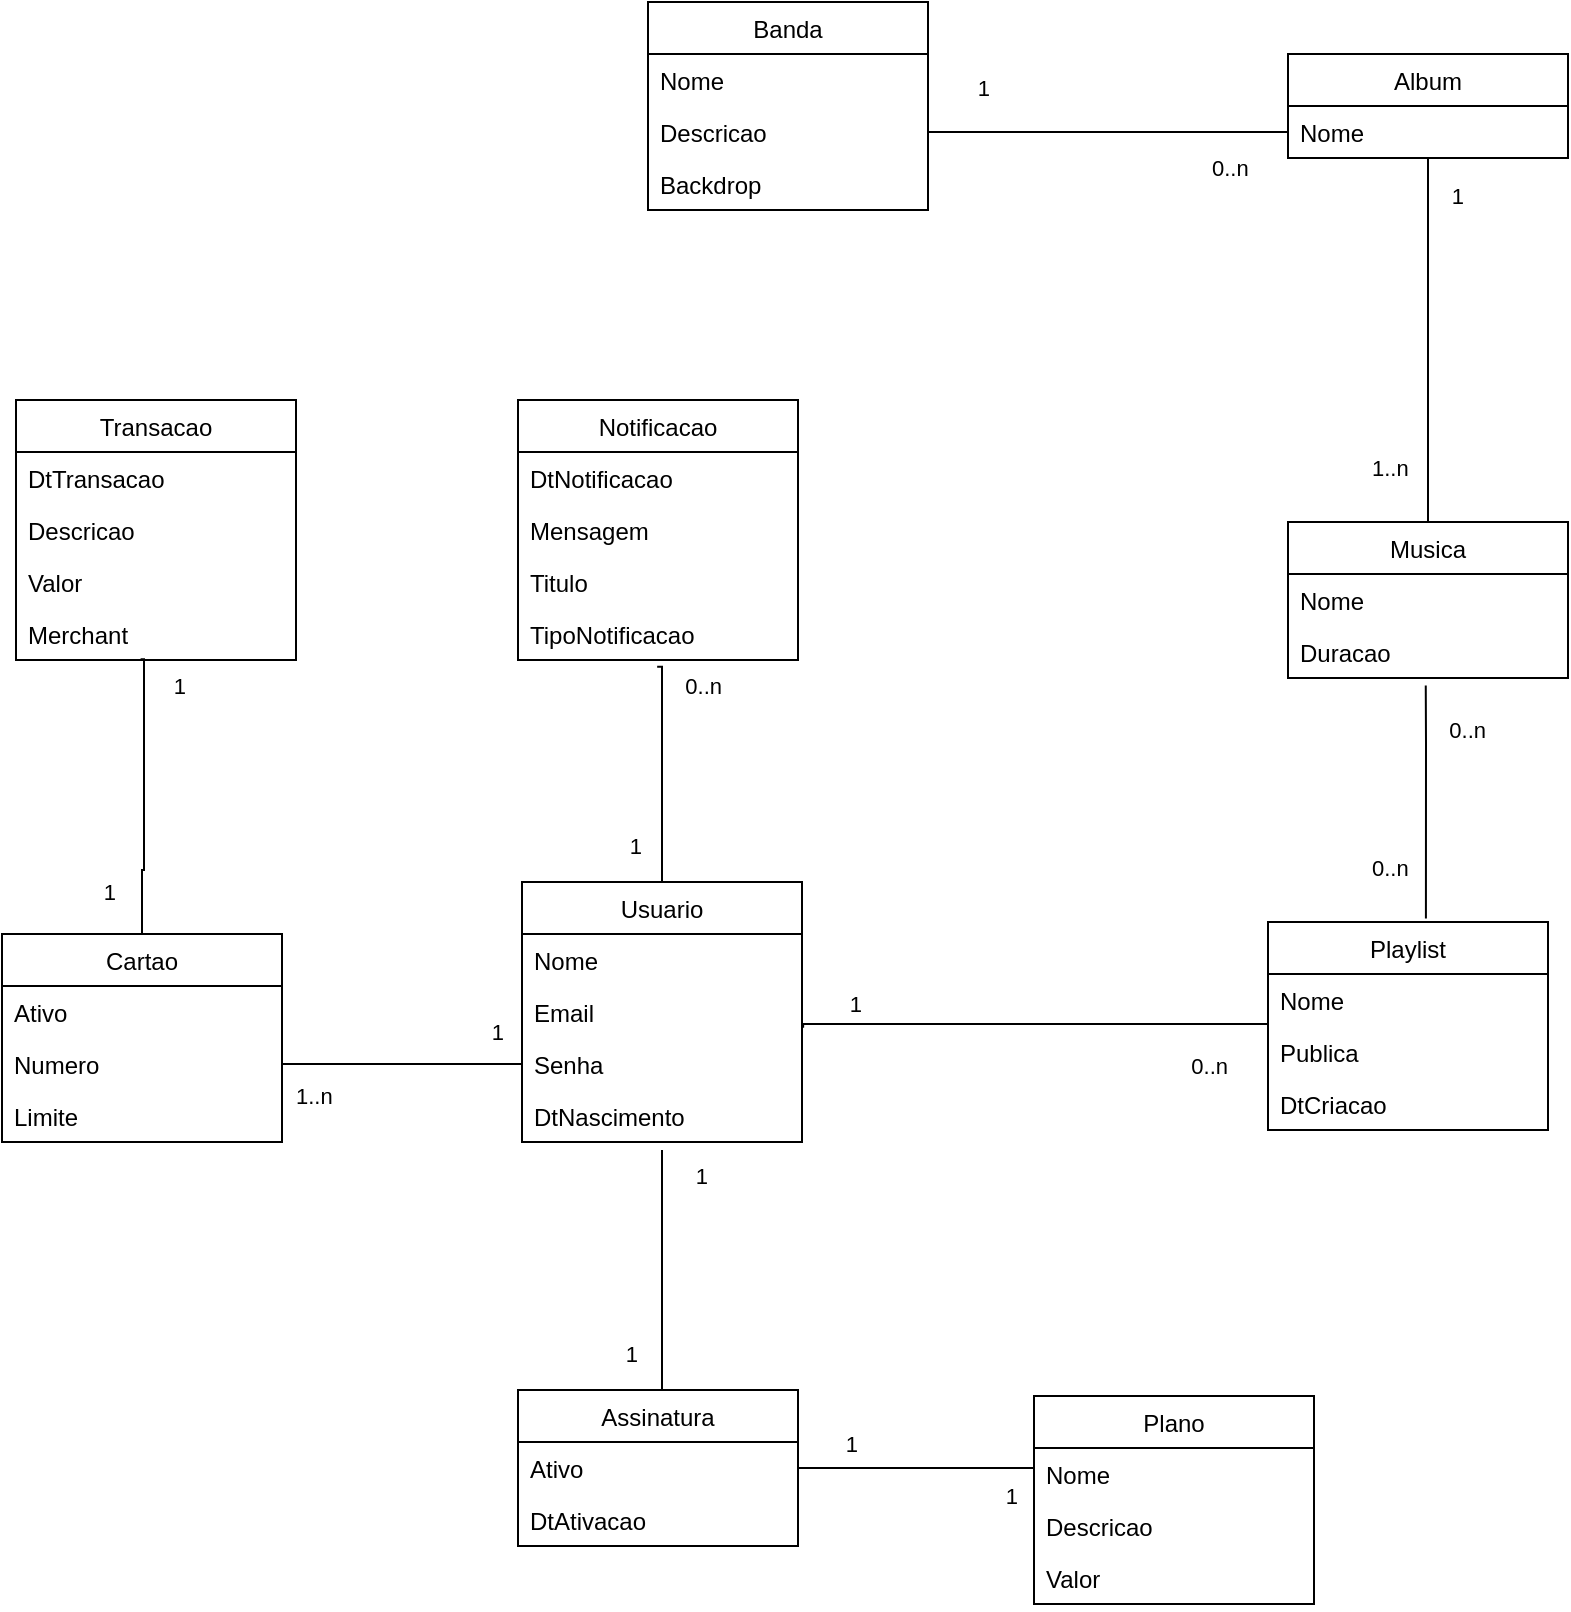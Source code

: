 <mxfile version="22.1.11" type="device">
  <diagram id="lJC5NsWpRPQFJsN7I2Rn" name="Page-1">
    <mxGraphModel dx="3000" dy="1734" grid="1" gridSize="10" guides="1" tooltips="1" connect="1" arrows="1" fold="1" page="1" pageScale="1" pageWidth="850" pageHeight="1100" math="0" shadow="0">
      <root>
        <mxCell id="0" />
        <mxCell id="1" parent="0" />
        <mxCell id="4Sj0Vmif-qSATWHUG_IZ-1" value="Usuario" style="swimlane;fontStyle=0;childLayout=stackLayout;horizontal=1;startSize=26;fillColor=none;horizontalStack=0;resizeParent=1;resizeParentMax=0;resizeLast=0;collapsible=1;marginBottom=0;" parent="1" vertex="1">
          <mxGeometry x="275" y="476" width="140" height="130" as="geometry" />
        </mxCell>
        <mxCell id="4Sj0Vmif-qSATWHUG_IZ-2" value="Nome&#xa;" style="text;strokeColor=none;fillColor=none;align=left;verticalAlign=top;spacingLeft=4;spacingRight=4;overflow=hidden;rotatable=0;points=[[0,0.5],[1,0.5]];portConstraint=eastwest;" parent="4Sj0Vmif-qSATWHUG_IZ-1" vertex="1">
          <mxGeometry y="26" width="140" height="26" as="geometry" />
        </mxCell>
        <mxCell id="4Sj0Vmif-qSATWHUG_IZ-3" value="Email" style="text;strokeColor=none;fillColor=none;align=left;verticalAlign=top;spacingLeft=4;spacingRight=4;overflow=hidden;rotatable=0;points=[[0,0.5],[1,0.5]];portConstraint=eastwest;" parent="4Sj0Vmif-qSATWHUG_IZ-1" vertex="1">
          <mxGeometry y="52" width="140" height="26" as="geometry" />
        </mxCell>
        <mxCell id="4Sj0Vmif-qSATWHUG_IZ-4" value="Senha" style="text;strokeColor=none;fillColor=none;align=left;verticalAlign=top;spacingLeft=4;spacingRight=4;overflow=hidden;rotatable=0;points=[[0,0.5],[1,0.5]];portConstraint=eastwest;" parent="4Sj0Vmif-qSATWHUG_IZ-1" vertex="1">
          <mxGeometry y="78" width="140" height="26" as="geometry" />
        </mxCell>
        <mxCell id="4d-j6Ib5iY2ZQ5GPLnCa-1" value="DtNascimento" style="text;strokeColor=none;fillColor=none;align=left;verticalAlign=top;spacingLeft=4;spacingRight=4;overflow=hidden;rotatable=0;points=[[0,0.5],[1,0.5]];portConstraint=eastwest;" vertex="1" parent="4Sj0Vmif-qSATWHUG_IZ-1">
          <mxGeometry y="104" width="140" height="26" as="geometry" />
        </mxCell>
        <mxCell id="4Sj0Vmif-qSATWHUG_IZ-5" value="Playlist" style="swimlane;fontStyle=0;childLayout=stackLayout;horizontal=1;startSize=26;fillColor=none;horizontalStack=0;resizeParent=1;resizeParentMax=0;resizeLast=0;collapsible=1;marginBottom=0;" parent="1" vertex="1">
          <mxGeometry x="648" y="496" width="140" height="104" as="geometry" />
        </mxCell>
        <mxCell id="4Sj0Vmif-qSATWHUG_IZ-6" value="Nome&#xa;" style="text;strokeColor=none;fillColor=none;align=left;verticalAlign=top;spacingLeft=4;spacingRight=4;overflow=hidden;rotatable=0;points=[[0,0.5],[1,0.5]];portConstraint=eastwest;" parent="4Sj0Vmif-qSATWHUG_IZ-5" vertex="1">
          <mxGeometry y="26" width="140" height="26" as="geometry" />
        </mxCell>
        <mxCell id="4d-j6Ib5iY2ZQ5GPLnCa-2" value="Publica" style="text;strokeColor=none;fillColor=none;align=left;verticalAlign=top;spacingLeft=4;spacingRight=4;overflow=hidden;rotatable=0;points=[[0,0.5],[1,0.5]];portConstraint=eastwest;" vertex="1" parent="4Sj0Vmif-qSATWHUG_IZ-5">
          <mxGeometry y="52" width="140" height="26" as="geometry" />
        </mxCell>
        <mxCell id="4d-j6Ib5iY2ZQ5GPLnCa-3" value="DtCriacao" style="text;strokeColor=none;fillColor=none;align=left;verticalAlign=top;spacingLeft=4;spacingRight=4;overflow=hidden;rotatable=0;points=[[0,0.5],[1,0.5]];portConstraint=eastwest;" vertex="1" parent="4Sj0Vmif-qSATWHUG_IZ-5">
          <mxGeometry y="78" width="140" height="26" as="geometry" />
        </mxCell>
        <mxCell id="4Sj0Vmif-qSATWHUG_IZ-9" value="Banda" style="swimlane;fontStyle=0;childLayout=stackLayout;horizontal=1;startSize=26;fillColor=none;horizontalStack=0;resizeParent=1;resizeParentMax=0;resizeLast=0;collapsible=1;marginBottom=0;" parent="1" vertex="1">
          <mxGeometry x="338" y="36" width="140" height="104" as="geometry" />
        </mxCell>
        <mxCell id="4Sj0Vmif-qSATWHUG_IZ-10" value="Nome" style="text;strokeColor=none;fillColor=none;align=left;verticalAlign=top;spacingLeft=4;spacingRight=4;overflow=hidden;rotatable=0;points=[[0,0.5],[1,0.5]];portConstraint=eastwest;" parent="4Sj0Vmif-qSATWHUG_IZ-9" vertex="1">
          <mxGeometry y="26" width="140" height="26" as="geometry" />
        </mxCell>
        <mxCell id="4Sj0Vmif-qSATWHUG_IZ-11" value="Descricao" style="text;strokeColor=none;fillColor=none;align=left;verticalAlign=top;spacingLeft=4;spacingRight=4;overflow=hidden;rotatable=0;points=[[0,0.5],[1,0.5]];portConstraint=eastwest;" parent="4Sj0Vmif-qSATWHUG_IZ-9" vertex="1">
          <mxGeometry y="52" width="140" height="26" as="geometry" />
        </mxCell>
        <mxCell id="4Sj0Vmif-qSATWHUG_IZ-12" value="Backdrop" style="text;strokeColor=none;fillColor=none;align=left;verticalAlign=top;spacingLeft=4;spacingRight=4;overflow=hidden;rotatable=0;points=[[0,0.5],[1,0.5]];portConstraint=eastwest;" parent="4Sj0Vmif-qSATWHUG_IZ-9" vertex="1">
          <mxGeometry y="78" width="140" height="26" as="geometry" />
        </mxCell>
        <mxCell id="4Sj0Vmif-qSATWHUG_IZ-13" value="Album" style="swimlane;fontStyle=0;childLayout=stackLayout;horizontal=1;startSize=26;fillColor=none;horizontalStack=0;resizeParent=1;resizeParentMax=0;resizeLast=0;collapsible=1;marginBottom=0;" parent="1" vertex="1">
          <mxGeometry x="658" y="62" width="140" height="52" as="geometry">
            <mxRectangle x="470" y="380" width="70" height="30" as="alternateBounds" />
          </mxGeometry>
        </mxCell>
        <mxCell id="4Sj0Vmif-qSATWHUG_IZ-14" value="Nome" style="text;strokeColor=none;fillColor=none;align=left;verticalAlign=top;spacingLeft=4;spacingRight=4;overflow=hidden;rotatable=0;points=[[0,0.5],[1,0.5]];portConstraint=eastwest;" parent="4Sj0Vmif-qSATWHUG_IZ-13" vertex="1">
          <mxGeometry y="26" width="140" height="26" as="geometry" />
        </mxCell>
        <mxCell id="4Sj0Vmif-qSATWHUG_IZ-17" value="Musica" style="swimlane;fontStyle=0;childLayout=stackLayout;horizontal=1;startSize=26;fillColor=none;horizontalStack=0;resizeParent=1;resizeParentMax=0;resizeLast=0;collapsible=1;marginBottom=0;" parent="1" vertex="1">
          <mxGeometry x="658" y="296" width="140" height="78" as="geometry" />
        </mxCell>
        <mxCell id="4Sj0Vmif-qSATWHUG_IZ-18" value="Nome" style="text;strokeColor=none;fillColor=none;align=left;verticalAlign=top;spacingLeft=4;spacingRight=4;overflow=hidden;rotatable=0;points=[[0,0.5],[1,0.5]];portConstraint=eastwest;" parent="4Sj0Vmif-qSATWHUG_IZ-17" vertex="1">
          <mxGeometry y="26" width="140" height="26" as="geometry" />
        </mxCell>
        <mxCell id="4Sj0Vmif-qSATWHUG_IZ-19" value="Duracao" style="text;strokeColor=none;fillColor=none;align=left;verticalAlign=top;spacingLeft=4;spacingRight=4;overflow=hidden;rotatable=0;points=[[0,0.5],[1,0.5]];portConstraint=eastwest;" parent="4Sj0Vmif-qSATWHUG_IZ-17" vertex="1">
          <mxGeometry y="52" width="140" height="26" as="geometry" />
        </mxCell>
        <mxCell id="4Sj0Vmif-qSATWHUG_IZ-21" value="" style="endArrow=none;html=1;endSize=12;startArrow=none;startSize=14;startFill=0;edgeStyle=orthogonalEdgeStyle;rounded=0;exitX=0;exitY=0.5;exitDx=0;exitDy=0;endFill=0;entryX=1.004;entryY=0.802;entryDx=0;entryDy=0;entryPerimeter=0;" parent="1" edge="1" target="4Sj0Vmif-qSATWHUG_IZ-3">
          <mxGeometry relative="1" as="geometry">
            <mxPoint x="648" y="551.5" as="sourcePoint" />
            <mxPoint x="465" y="550" as="targetPoint" />
            <Array as="points">
              <mxPoint x="648" y="547" />
              <mxPoint x="416" y="547" />
            </Array>
          </mxGeometry>
        </mxCell>
        <mxCell id="4Sj0Vmif-qSATWHUG_IZ-23" value="1" style="edgeLabel;resizable=0;html=1;align=right;verticalAlign=top;" parent="4Sj0Vmif-qSATWHUG_IZ-21" connectable="0" vertex="1">
          <mxGeometry x="1" relative="1" as="geometry">
            <mxPoint x="30" y="-25" as="offset" />
          </mxGeometry>
        </mxCell>
        <mxCell id="4Sj0Vmif-qSATWHUG_IZ-24" value="" style="endArrow=none;html=1;endSize=12;startArrow=none;startSize=14;startFill=0;edgeStyle=orthogonalEdgeStyle;rounded=0;endFill=0;entryX=1;entryY=0.5;entryDx=0;entryDy=0;exitX=0;exitY=0.5;exitDx=0;exitDy=0;" parent="1" source="4Sj0Vmif-qSATWHUG_IZ-14" target="4Sj0Vmif-qSATWHUG_IZ-11" edge="1">
          <mxGeometry relative="1" as="geometry">
            <mxPoint x="578" y="88" as="sourcePoint" />
            <mxPoint x="388" y="-16" as="targetPoint" />
            <Array as="points" />
          </mxGeometry>
        </mxCell>
        <mxCell id="4Sj0Vmif-qSATWHUG_IZ-25" value="0..n" style="edgeLabel;resizable=0;html=1;align=left;verticalAlign=top;" parent="4Sj0Vmif-qSATWHUG_IZ-24" connectable="0" vertex="1">
          <mxGeometry x="-1" relative="1" as="geometry">
            <mxPoint x="-40" y="5" as="offset" />
          </mxGeometry>
        </mxCell>
        <mxCell id="4Sj0Vmif-qSATWHUG_IZ-26" value="1" style="edgeLabel;resizable=0;html=1;align=right;verticalAlign=top;" parent="4Sj0Vmif-qSATWHUG_IZ-24" connectable="0" vertex="1">
          <mxGeometry x="1" relative="1" as="geometry">
            <mxPoint x="31" y="-35" as="offset" />
          </mxGeometry>
        </mxCell>
        <mxCell id="4Sj0Vmif-qSATWHUG_IZ-27" value="" style="endArrow=none;html=1;endSize=12;startArrow=none;startSize=14;startFill=0;edgeStyle=orthogonalEdgeStyle;rounded=0;endFill=0;entryX=0.5;entryY=1;entryDx=0;entryDy=0;exitX=0.5;exitY=0;exitDx=0;exitDy=0;" parent="1" source="4Sj0Vmif-qSATWHUG_IZ-17" target="4Sj0Vmif-qSATWHUG_IZ-13" edge="1">
          <mxGeometry relative="1" as="geometry">
            <mxPoint x="738" y="256" as="sourcePoint" />
            <mxPoint x="728" y="126" as="targetPoint" />
            <Array as="points">
              <mxPoint x="728" y="276" />
              <mxPoint x="728" y="276" />
            </Array>
          </mxGeometry>
        </mxCell>
        <mxCell id="4Sj0Vmif-qSATWHUG_IZ-28" value="1..n" style="edgeLabel;resizable=0;html=1;align=left;verticalAlign=top;" parent="4Sj0Vmif-qSATWHUG_IZ-27" connectable="0" vertex="1">
          <mxGeometry x="-1" relative="1" as="geometry">
            <mxPoint x="-30" y="-40" as="offset" />
          </mxGeometry>
        </mxCell>
        <mxCell id="4Sj0Vmif-qSATWHUG_IZ-29" value="1" style="edgeLabel;resizable=0;html=1;align=right;verticalAlign=top;" parent="4Sj0Vmif-qSATWHUG_IZ-27" connectable="0" vertex="1">
          <mxGeometry x="1" relative="1" as="geometry">
            <mxPoint x="18" y="6" as="offset" />
          </mxGeometry>
        </mxCell>
        <mxCell id="4d-j6Ib5iY2ZQ5GPLnCa-49" value="1..n" style="edgeLabel;resizable=0;html=1;align=left;verticalAlign=top;" connectable="0" vertex="1" parent="4Sj0Vmif-qSATWHUG_IZ-27">
          <mxGeometry x="-1" relative="1" as="geometry">
            <mxPoint x="-568" y="274" as="offset" />
          </mxGeometry>
        </mxCell>
        <mxCell id="4Sj0Vmif-qSATWHUG_IZ-30" value="" style="endArrow=none;html=1;endSize=12;startArrow=none;startSize=14;startFill=0;edgeStyle=orthogonalEdgeStyle;rounded=0;endFill=0;entryX=0.492;entryY=1.143;entryDx=0;entryDy=0;entryPerimeter=0;exitX=0.564;exitY=-0.017;exitDx=0;exitDy=0;exitPerimeter=0;" parent="1" target="4Sj0Vmif-qSATWHUG_IZ-19" edge="1" source="4Sj0Vmif-qSATWHUG_IZ-5">
          <mxGeometry relative="1" as="geometry">
            <mxPoint x="698" y="456" as="sourcePoint" />
            <mxPoint x="588" y="276" as="targetPoint" />
            <Array as="points">
              <mxPoint x="727" y="406" />
              <mxPoint x="727" y="406" />
            </Array>
          </mxGeometry>
        </mxCell>
        <mxCell id="4Sj0Vmif-qSATWHUG_IZ-31" value="0..n" style="edgeLabel;resizable=0;html=1;align=left;verticalAlign=top;" parent="4Sj0Vmif-qSATWHUG_IZ-30" connectable="0" vertex="1">
          <mxGeometry x="-1" relative="1" as="geometry">
            <mxPoint x="-29" y="-38" as="offset" />
          </mxGeometry>
        </mxCell>
        <mxCell id="4Sj0Vmif-qSATWHUG_IZ-32" value="0..n" style="edgeLabel;resizable=0;html=1;align=right;verticalAlign=top;" parent="4Sj0Vmif-qSATWHUG_IZ-30" connectable="0" vertex="1">
          <mxGeometry x="1" relative="1" as="geometry">
            <mxPoint x="31" y="9" as="offset" />
          </mxGeometry>
        </mxCell>
        <mxCell id="4Sj0Vmif-qSATWHUG_IZ-33" value="0..n" style="edgeLabel;resizable=0;html=1;align=right;verticalAlign=top;" parent="1" connectable="0" vertex="1">
          <mxGeometry x="628.0" y="554.998" as="geometry" />
        </mxCell>
        <mxCell id="4d-j6Ib5iY2ZQ5GPLnCa-4" style="edgeStyle=none;curved=1;rounded=0;orthogonalLoop=1;jettySize=auto;html=1;exitX=0.5;exitY=0;exitDx=0;exitDy=0;fontSize=12;startSize=8;endSize=8;" edge="1" parent="1" source="4Sj0Vmif-qSATWHUG_IZ-1" target="4Sj0Vmif-qSATWHUG_IZ-1">
          <mxGeometry relative="1" as="geometry" />
        </mxCell>
        <mxCell id="4d-j6Ib5iY2ZQ5GPLnCa-5" value="Cartao" style="swimlane;fontStyle=0;childLayout=stackLayout;horizontal=1;startSize=26;fillColor=none;horizontalStack=0;resizeParent=1;resizeParentMax=0;resizeLast=0;collapsible=1;marginBottom=0;" vertex="1" parent="1">
          <mxGeometry x="15" y="502" width="140" height="104" as="geometry" />
        </mxCell>
        <mxCell id="4d-j6Ib5iY2ZQ5GPLnCa-6" value="Ativo" style="text;strokeColor=none;fillColor=none;align=left;verticalAlign=top;spacingLeft=4;spacingRight=4;overflow=hidden;rotatable=0;points=[[0,0.5],[1,0.5]];portConstraint=eastwest;" vertex="1" parent="4d-j6Ib5iY2ZQ5GPLnCa-5">
          <mxGeometry y="26" width="140" height="26" as="geometry" />
        </mxCell>
        <mxCell id="4d-j6Ib5iY2ZQ5GPLnCa-7" value="Numero" style="text;strokeColor=none;fillColor=none;align=left;verticalAlign=top;spacingLeft=4;spacingRight=4;overflow=hidden;rotatable=0;points=[[0,0.5],[1,0.5]];portConstraint=eastwest;" vertex="1" parent="4d-j6Ib5iY2ZQ5GPLnCa-5">
          <mxGeometry y="52" width="140" height="26" as="geometry" />
        </mxCell>
        <mxCell id="4d-j6Ib5iY2ZQ5GPLnCa-8" value="Limite" style="text;strokeColor=none;fillColor=none;align=left;verticalAlign=top;spacingLeft=4;spacingRight=4;overflow=hidden;rotatable=0;points=[[0,0.5],[1,0.5]];portConstraint=eastwest;" vertex="1" parent="4d-j6Ib5iY2ZQ5GPLnCa-5">
          <mxGeometry y="78" width="140" height="26" as="geometry" />
        </mxCell>
        <mxCell id="4d-j6Ib5iY2ZQ5GPLnCa-10" value="Assinatura" style="swimlane;fontStyle=0;childLayout=stackLayout;horizontal=1;startSize=26;fillColor=none;horizontalStack=0;resizeParent=1;resizeParentMax=0;resizeLast=0;collapsible=1;marginBottom=0;" vertex="1" parent="1">
          <mxGeometry x="273" y="730" width="140" height="78" as="geometry" />
        </mxCell>
        <mxCell id="4d-j6Ib5iY2ZQ5GPLnCa-11" value="Ativo" style="text;strokeColor=none;fillColor=none;align=left;verticalAlign=top;spacingLeft=4;spacingRight=4;overflow=hidden;rotatable=0;points=[[0,0.5],[1,0.5]];portConstraint=eastwest;" vertex="1" parent="4d-j6Ib5iY2ZQ5GPLnCa-10">
          <mxGeometry y="26" width="140" height="26" as="geometry" />
        </mxCell>
        <mxCell id="4d-j6Ib5iY2ZQ5GPLnCa-12" value="DtAtivacao" style="text;strokeColor=none;fillColor=none;align=left;verticalAlign=top;spacingLeft=4;spacingRight=4;overflow=hidden;rotatable=0;points=[[0,0.5],[1,0.5]];portConstraint=eastwest;" vertex="1" parent="4d-j6Ib5iY2ZQ5GPLnCa-10">
          <mxGeometry y="52" width="140" height="26" as="geometry" />
        </mxCell>
        <mxCell id="4d-j6Ib5iY2ZQ5GPLnCa-15" value="Notificacao" style="swimlane;fontStyle=0;childLayout=stackLayout;horizontal=1;startSize=26;fillColor=none;horizontalStack=0;resizeParent=1;resizeParentMax=0;resizeLast=0;collapsible=1;marginBottom=0;" vertex="1" parent="1">
          <mxGeometry x="273" y="235" width="140" height="130" as="geometry" />
        </mxCell>
        <mxCell id="4d-j6Ib5iY2ZQ5GPLnCa-16" value="DtNotificacao" style="text;strokeColor=none;fillColor=none;align=left;verticalAlign=top;spacingLeft=4;spacingRight=4;overflow=hidden;rotatable=0;points=[[0,0.5],[1,0.5]];portConstraint=eastwest;" vertex="1" parent="4d-j6Ib5iY2ZQ5GPLnCa-15">
          <mxGeometry y="26" width="140" height="26" as="geometry" />
        </mxCell>
        <mxCell id="4d-j6Ib5iY2ZQ5GPLnCa-17" value="Mensagem" style="text;strokeColor=none;fillColor=none;align=left;verticalAlign=top;spacingLeft=4;spacingRight=4;overflow=hidden;rotatable=0;points=[[0,0.5],[1,0.5]];portConstraint=eastwest;" vertex="1" parent="4d-j6Ib5iY2ZQ5GPLnCa-15">
          <mxGeometry y="52" width="140" height="26" as="geometry" />
        </mxCell>
        <mxCell id="4d-j6Ib5iY2ZQ5GPLnCa-18" value="Titulo" style="text;strokeColor=none;fillColor=none;align=left;verticalAlign=top;spacingLeft=4;spacingRight=4;overflow=hidden;rotatable=0;points=[[0,0.5],[1,0.5]];portConstraint=eastwest;" vertex="1" parent="4d-j6Ib5iY2ZQ5GPLnCa-15">
          <mxGeometry y="78" width="140" height="26" as="geometry" />
        </mxCell>
        <mxCell id="4d-j6Ib5iY2ZQ5GPLnCa-19" value="TipoNotificacao" style="text;strokeColor=none;fillColor=none;align=left;verticalAlign=top;spacingLeft=4;spacingRight=4;overflow=hidden;rotatable=0;points=[[0,0.5],[1,0.5]];portConstraint=eastwest;" vertex="1" parent="4d-j6Ib5iY2ZQ5GPLnCa-15">
          <mxGeometry y="104" width="140" height="26" as="geometry" />
        </mxCell>
        <mxCell id="4d-j6Ib5iY2ZQ5GPLnCa-23" value="" style="endArrow=none;html=1;endSize=12;startArrow=none;startSize=14;startFill=0;edgeStyle=orthogonalEdgeStyle;rounded=0;entryX=0.5;entryY=0;entryDx=0;entryDy=0;endFill=0;exitX=0.497;exitY=1.129;exitDx=0;exitDy=0;exitPerimeter=0;" edge="1" parent="1" source="4d-j6Ib5iY2ZQ5GPLnCa-19" target="4Sj0Vmif-qSATWHUG_IZ-1">
          <mxGeometry relative="1" as="geometry">
            <mxPoint x="345" y="385" as="sourcePoint" />
            <mxPoint x="-15" y="392" as="targetPoint" />
            <Array as="points">
              <mxPoint x="345" y="368" />
            </Array>
          </mxGeometry>
        </mxCell>
        <mxCell id="4d-j6Ib5iY2ZQ5GPLnCa-24" value="1" style="edgeLabel;resizable=0;html=1;align=right;verticalAlign=top;" connectable="0" vertex="1" parent="4d-j6Ib5iY2ZQ5GPLnCa-23">
          <mxGeometry x="1" relative="1" as="geometry">
            <mxPoint x="-10" y="-31" as="offset" />
          </mxGeometry>
        </mxCell>
        <mxCell id="4d-j6Ib5iY2ZQ5GPLnCa-48" value="1" style="edgeLabel;resizable=0;html=1;align=right;verticalAlign=top;" connectable="0" vertex="1" parent="4d-j6Ib5iY2ZQ5GPLnCa-23">
          <mxGeometry x="1" relative="1" as="geometry">
            <mxPoint x="-79" y="62" as="offset" />
          </mxGeometry>
        </mxCell>
        <mxCell id="4d-j6Ib5iY2ZQ5GPLnCa-25" value="0..n" style="edgeLabel;resizable=0;html=1;align=right;verticalAlign=top;" connectable="0" vertex="1" parent="1">
          <mxGeometry x="375.0" y="364.998" as="geometry" />
        </mxCell>
        <mxCell id="4d-j6Ib5iY2ZQ5GPLnCa-26" value="Plano" style="swimlane;fontStyle=0;childLayout=stackLayout;horizontal=1;startSize=26;fillColor=none;horizontalStack=0;resizeParent=1;resizeParentMax=0;resizeLast=0;collapsible=1;marginBottom=0;" vertex="1" parent="1">
          <mxGeometry x="531" y="733" width="140" height="104" as="geometry" />
        </mxCell>
        <mxCell id="4d-j6Ib5iY2ZQ5GPLnCa-27" value="Nome" style="text;strokeColor=none;fillColor=none;align=left;verticalAlign=top;spacingLeft=4;spacingRight=4;overflow=hidden;rotatable=0;points=[[0,0.5],[1,0.5]];portConstraint=eastwest;" vertex="1" parent="4d-j6Ib5iY2ZQ5GPLnCa-26">
          <mxGeometry y="26" width="140" height="26" as="geometry" />
        </mxCell>
        <mxCell id="4d-j6Ib5iY2ZQ5GPLnCa-28" value="Descricao" style="text;strokeColor=none;fillColor=none;align=left;verticalAlign=top;spacingLeft=4;spacingRight=4;overflow=hidden;rotatable=0;points=[[0,0.5],[1,0.5]];portConstraint=eastwest;" vertex="1" parent="4d-j6Ib5iY2ZQ5GPLnCa-26">
          <mxGeometry y="52" width="140" height="26" as="geometry" />
        </mxCell>
        <mxCell id="4d-j6Ib5iY2ZQ5GPLnCa-33" value="Valor" style="text;strokeColor=none;fillColor=none;align=left;verticalAlign=top;spacingLeft=4;spacingRight=4;overflow=hidden;rotatable=0;points=[[0,0.5],[1,0.5]];portConstraint=eastwest;" vertex="1" parent="4d-j6Ib5iY2ZQ5GPLnCa-26">
          <mxGeometry y="78" width="140" height="26" as="geometry" />
        </mxCell>
        <mxCell id="4d-j6Ib5iY2ZQ5GPLnCa-29" value="" style="endArrow=none;html=1;endSize=12;startArrow=none;startSize=14;startFill=0;edgeStyle=orthogonalEdgeStyle;rounded=0;exitX=0.5;exitY=0;exitDx=0;exitDy=0;endFill=0;entryX=0.5;entryY=1.154;entryDx=0;entryDy=0;entryPerimeter=0;" edge="1" parent="1" source="4d-j6Ib5iY2ZQ5GPLnCa-10" target="4d-j6Ib5iY2ZQ5GPLnCa-1">
          <mxGeometry relative="1" as="geometry">
            <mxPoint x="575" y="662.5" as="sourcePoint" />
            <mxPoint x="343" y="660" as="targetPoint" />
            <Array as="points">
              <mxPoint x="345" y="730" />
            </Array>
          </mxGeometry>
        </mxCell>
        <mxCell id="4d-j6Ib5iY2ZQ5GPLnCa-30" value="1" style="edgeLabel;resizable=0;html=1;align=right;verticalAlign=top;" connectable="0" vertex="1" parent="4d-j6Ib5iY2ZQ5GPLnCa-29">
          <mxGeometry x="1" relative="1" as="geometry">
            <mxPoint x="23" as="offset" />
          </mxGeometry>
        </mxCell>
        <mxCell id="4d-j6Ib5iY2ZQ5GPLnCa-41" value="1" style="edgeLabel;resizable=0;html=1;align=right;verticalAlign=top;" connectable="0" vertex="1" parent="4d-j6Ib5iY2ZQ5GPLnCa-29">
          <mxGeometry x="1" relative="1" as="geometry">
            <mxPoint x="-12" y="89" as="offset" />
          </mxGeometry>
        </mxCell>
        <mxCell id="4d-j6Ib5iY2ZQ5GPLnCa-31" value="" style="endArrow=none;html=1;endSize=12;startArrow=none;startSize=14;startFill=0;edgeStyle=orthogonalEdgeStyle;rounded=0;endFill=0;entryX=1;entryY=0.5;entryDx=0;entryDy=0;exitX=0;exitY=0.5;exitDx=0;exitDy=0;" edge="1" parent="1" source="4d-j6Ib5iY2ZQ5GPLnCa-27" target="4d-j6Ib5iY2ZQ5GPLnCa-11">
          <mxGeometry relative="1" as="geometry">
            <mxPoint x="523" y="780" as="sourcePoint" />
            <mxPoint x="433" y="770" as="targetPoint" />
            <Array as="points">
              <mxPoint x="531" y="769" />
            </Array>
          </mxGeometry>
        </mxCell>
        <mxCell id="4d-j6Ib5iY2ZQ5GPLnCa-32" value="1" style="edgeLabel;resizable=0;html=1;align=right;verticalAlign=top;" connectable="0" vertex="1" parent="4d-j6Ib5iY2ZQ5GPLnCa-31">
          <mxGeometry x="1" relative="1" as="geometry">
            <mxPoint x="30" y="-25" as="offset" />
          </mxGeometry>
        </mxCell>
        <mxCell id="4d-j6Ib5iY2ZQ5GPLnCa-34" value="1" style="edgeLabel;resizable=0;html=1;align=right;verticalAlign=top;" connectable="0" vertex="1" parent="4d-j6Ib5iY2ZQ5GPLnCa-31">
          <mxGeometry x="1" relative="1" as="geometry">
            <mxPoint x="110" y="1" as="offset" />
          </mxGeometry>
        </mxCell>
        <mxCell id="4d-j6Ib5iY2ZQ5GPLnCa-35" value="Transacao" style="swimlane;fontStyle=0;childLayout=stackLayout;horizontal=1;startSize=26;fillColor=none;horizontalStack=0;resizeParent=1;resizeParentMax=0;resizeLast=0;collapsible=1;marginBottom=0;" vertex="1" parent="1">
          <mxGeometry x="22" y="235" width="140" height="130" as="geometry" />
        </mxCell>
        <mxCell id="4d-j6Ib5iY2ZQ5GPLnCa-36" value="DtTransacao" style="text;strokeColor=none;fillColor=none;align=left;verticalAlign=top;spacingLeft=4;spacingRight=4;overflow=hidden;rotatable=0;points=[[0,0.5],[1,0.5]];portConstraint=eastwest;" vertex="1" parent="4d-j6Ib5iY2ZQ5GPLnCa-35">
          <mxGeometry y="26" width="140" height="26" as="geometry" />
        </mxCell>
        <mxCell id="4d-j6Ib5iY2ZQ5GPLnCa-37" value="Descricao" style="text;strokeColor=none;fillColor=none;align=left;verticalAlign=top;spacingLeft=4;spacingRight=4;overflow=hidden;rotatable=0;points=[[0,0.5],[1,0.5]];portConstraint=eastwest;" vertex="1" parent="4d-j6Ib5iY2ZQ5GPLnCa-35">
          <mxGeometry y="52" width="140" height="26" as="geometry" />
        </mxCell>
        <mxCell id="4d-j6Ib5iY2ZQ5GPLnCa-38" value="Valor" style="text;strokeColor=none;fillColor=none;align=left;verticalAlign=top;spacingLeft=4;spacingRight=4;overflow=hidden;rotatable=0;points=[[0,0.5],[1,0.5]];portConstraint=eastwest;" vertex="1" parent="4d-j6Ib5iY2ZQ5GPLnCa-35">
          <mxGeometry y="78" width="140" height="26" as="geometry" />
        </mxCell>
        <mxCell id="4d-j6Ib5iY2ZQ5GPLnCa-39" value="Merchant" style="text;strokeColor=none;fillColor=none;align=left;verticalAlign=top;spacingLeft=4;spacingRight=4;overflow=hidden;rotatable=0;points=[[0,0.5],[1,0.5]];portConstraint=eastwest;" vertex="1" parent="4d-j6Ib5iY2ZQ5GPLnCa-35">
          <mxGeometry y="104" width="140" height="26" as="geometry" />
        </mxCell>
        <mxCell id="4d-j6Ib5iY2ZQ5GPLnCa-42" value="" style="endArrow=none;html=1;endSize=12;startArrow=none;startSize=14;startFill=0;edgeStyle=orthogonalEdgeStyle;rounded=0;endFill=0;entryX=0.445;entryY=0.984;entryDx=0;entryDy=0;entryPerimeter=0;exitX=0.5;exitY=0;exitDx=0;exitDy=0;" edge="1" parent="1" source="4d-j6Ib5iY2ZQ5GPLnCa-5" target="4d-j6Ib5iY2ZQ5GPLnCa-39">
          <mxGeometry relative="1" as="geometry">
            <mxPoint x="90" y="480" as="sourcePoint" />
            <mxPoint x="82" y="374" as="targetPoint" />
            <Array as="points">
              <mxPoint x="85" y="470" />
              <mxPoint x="86" y="365" />
            </Array>
          </mxGeometry>
        </mxCell>
        <mxCell id="4d-j6Ib5iY2ZQ5GPLnCa-43" value="1" style="edgeLabel;resizable=0;html=1;align=right;verticalAlign=top;" connectable="0" vertex="1" parent="4d-j6Ib5iY2ZQ5GPLnCa-42">
          <mxGeometry x="1" relative="1" as="geometry">
            <mxPoint x="23" as="offset" />
          </mxGeometry>
        </mxCell>
        <mxCell id="4d-j6Ib5iY2ZQ5GPLnCa-44" value="1" style="edgeLabel;resizable=0;html=1;align=right;verticalAlign=top;" connectable="0" vertex="1" parent="4d-j6Ib5iY2ZQ5GPLnCa-42">
          <mxGeometry x="1" relative="1" as="geometry">
            <mxPoint x="-12" y="103" as="offset" />
          </mxGeometry>
        </mxCell>
        <mxCell id="4d-j6Ib5iY2ZQ5GPLnCa-47" value="" style="endArrow=none;html=1;rounded=0;fontSize=12;startSize=8;endSize=8;curved=1;exitX=1;exitY=0.5;exitDx=0;exitDy=0;entryX=0;entryY=0.5;entryDx=0;entryDy=0;" edge="1" parent="1" source="4d-j6Ib5iY2ZQ5GPLnCa-7" target="4Sj0Vmif-qSATWHUG_IZ-4">
          <mxGeometry width="50" height="50" relative="1" as="geometry">
            <mxPoint x="320" y="620" as="sourcePoint" />
            <mxPoint x="370" y="570" as="targetPoint" />
          </mxGeometry>
        </mxCell>
      </root>
    </mxGraphModel>
  </diagram>
</mxfile>
